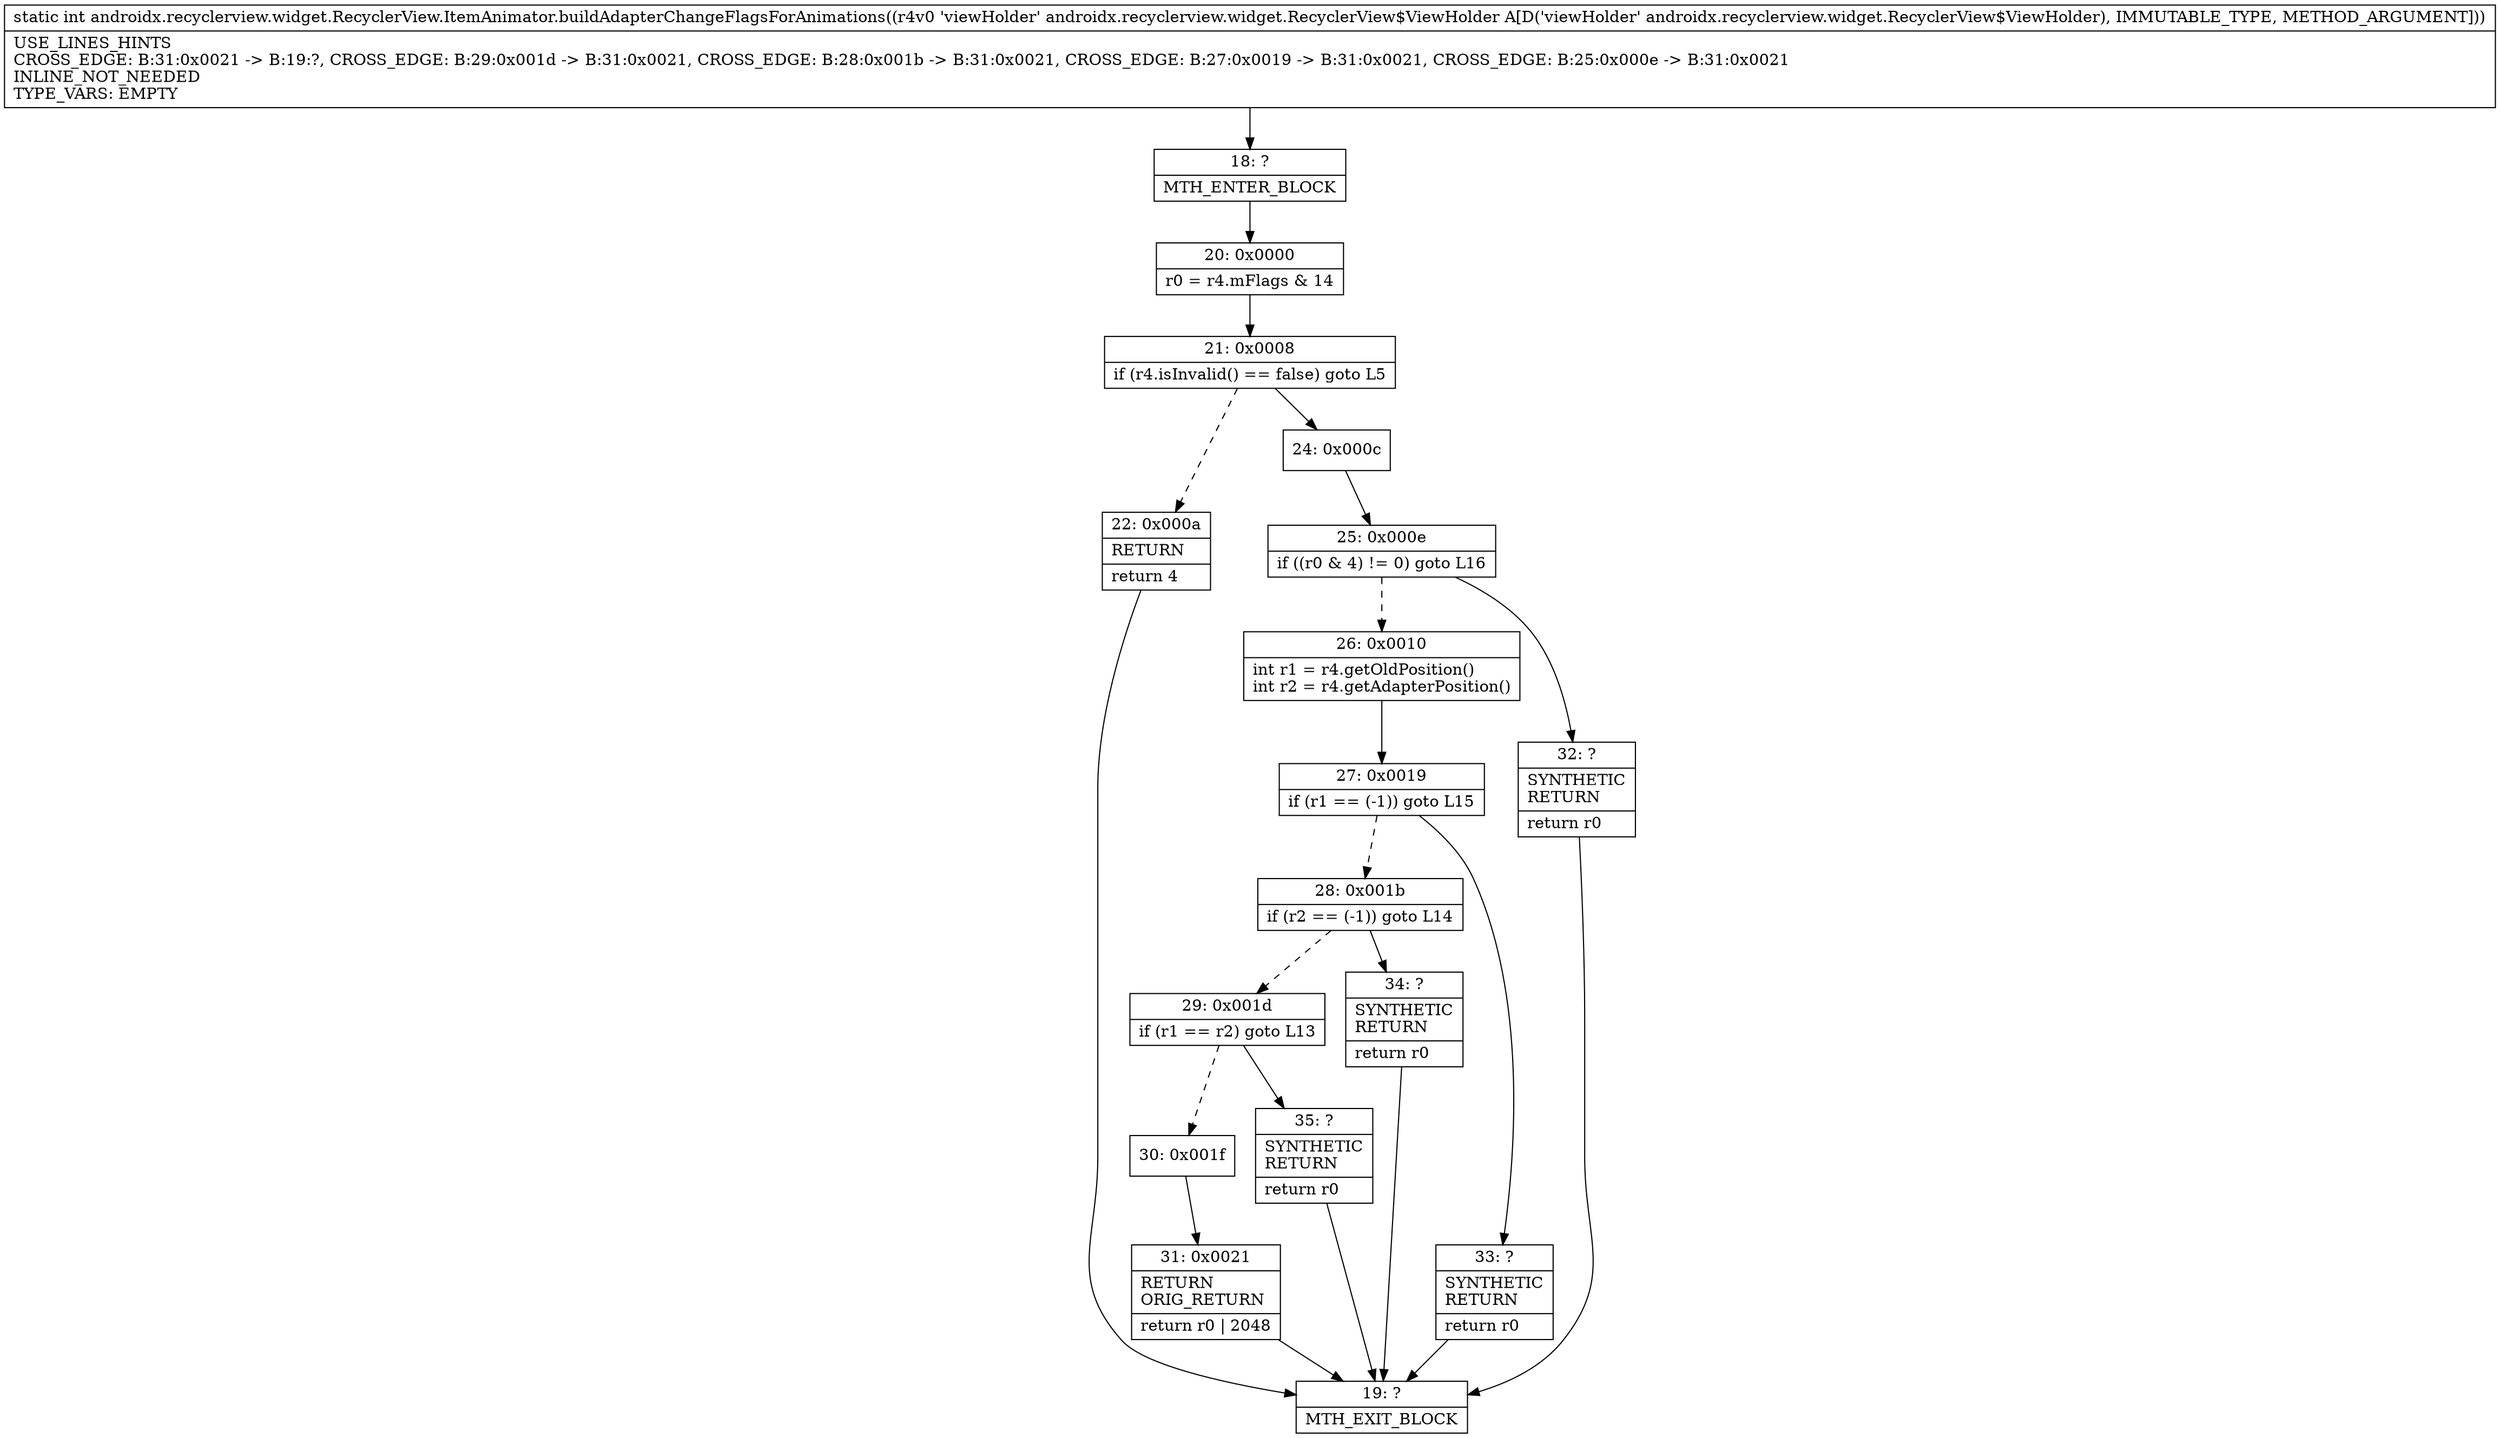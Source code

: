 digraph "CFG forandroidx.recyclerview.widget.RecyclerView.ItemAnimator.buildAdapterChangeFlagsForAnimations(Landroidx\/recyclerview\/widget\/RecyclerView$ViewHolder;)I" {
Node_18 [shape=record,label="{18\:\ ?|MTH_ENTER_BLOCK\l}"];
Node_20 [shape=record,label="{20\:\ 0x0000|r0 = r4.mFlags & 14\l}"];
Node_21 [shape=record,label="{21\:\ 0x0008|if (r4.isInvalid() == false) goto L5\l}"];
Node_22 [shape=record,label="{22\:\ 0x000a|RETURN\l|return 4\l}"];
Node_19 [shape=record,label="{19\:\ ?|MTH_EXIT_BLOCK\l}"];
Node_24 [shape=record,label="{24\:\ 0x000c}"];
Node_25 [shape=record,label="{25\:\ 0x000e|if ((r0 & 4) != 0) goto L16\l}"];
Node_26 [shape=record,label="{26\:\ 0x0010|int r1 = r4.getOldPosition()\lint r2 = r4.getAdapterPosition()\l}"];
Node_27 [shape=record,label="{27\:\ 0x0019|if (r1 == (\-1)) goto L15\l}"];
Node_28 [shape=record,label="{28\:\ 0x001b|if (r2 == (\-1)) goto L14\l}"];
Node_29 [shape=record,label="{29\:\ 0x001d|if (r1 == r2) goto L13\l}"];
Node_30 [shape=record,label="{30\:\ 0x001f}"];
Node_31 [shape=record,label="{31\:\ 0x0021|RETURN\lORIG_RETURN\l|return r0 \| 2048\l}"];
Node_35 [shape=record,label="{35\:\ ?|SYNTHETIC\lRETURN\l|return r0\l}"];
Node_34 [shape=record,label="{34\:\ ?|SYNTHETIC\lRETURN\l|return r0\l}"];
Node_33 [shape=record,label="{33\:\ ?|SYNTHETIC\lRETURN\l|return r0\l}"];
Node_32 [shape=record,label="{32\:\ ?|SYNTHETIC\lRETURN\l|return r0\l}"];
MethodNode[shape=record,label="{static int androidx.recyclerview.widget.RecyclerView.ItemAnimator.buildAdapterChangeFlagsForAnimations((r4v0 'viewHolder' androidx.recyclerview.widget.RecyclerView$ViewHolder A[D('viewHolder' androidx.recyclerview.widget.RecyclerView$ViewHolder), IMMUTABLE_TYPE, METHOD_ARGUMENT]))  | USE_LINES_HINTS\lCROSS_EDGE: B:31:0x0021 \-\> B:19:?, CROSS_EDGE: B:29:0x001d \-\> B:31:0x0021, CROSS_EDGE: B:28:0x001b \-\> B:31:0x0021, CROSS_EDGE: B:27:0x0019 \-\> B:31:0x0021, CROSS_EDGE: B:25:0x000e \-\> B:31:0x0021\lINLINE_NOT_NEEDED\lTYPE_VARS: EMPTY\l}"];
MethodNode -> Node_18;Node_18 -> Node_20;
Node_20 -> Node_21;
Node_21 -> Node_22[style=dashed];
Node_21 -> Node_24;
Node_22 -> Node_19;
Node_24 -> Node_25;
Node_25 -> Node_26[style=dashed];
Node_25 -> Node_32;
Node_26 -> Node_27;
Node_27 -> Node_28[style=dashed];
Node_27 -> Node_33;
Node_28 -> Node_29[style=dashed];
Node_28 -> Node_34;
Node_29 -> Node_30[style=dashed];
Node_29 -> Node_35;
Node_30 -> Node_31;
Node_31 -> Node_19;
Node_35 -> Node_19;
Node_34 -> Node_19;
Node_33 -> Node_19;
Node_32 -> Node_19;
}

